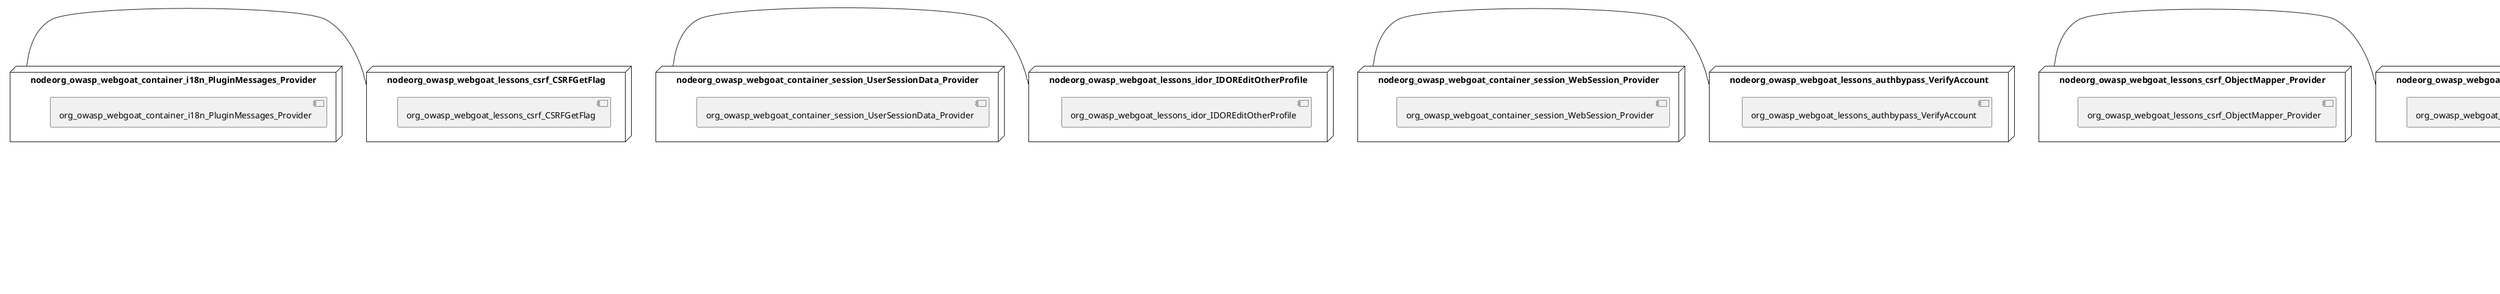 @startuml
skinparam fixCircleLabelOverlapping true
skinparam componentStyle uml2
node nodeorg_owasp_webgoat {
component org_owasp_webgoat {
[org_owasp_webgoat_container_report_ReportCardController] [[webgoat-webgoat.system#_Rd6PCohBEe-S_qKQpdxaLQ]]
[org_owasp_webgoat_container_service_LessonMenuService] [[webgoat-webgoat.system#_Rd6PCohBEe-S_qKQpdxaLQ]]
[org_owasp_webgoat_container_service_LessonProgressService] [[webgoat-webgoat.system#_Rd6PCohBEe-S_qKQpdxaLQ]]
[org_owasp_webgoat_container_service_RestartLessonService] [[webgoat-webgoat.system#_Rd6PCohBEe-S_qKQpdxaLQ]]
[org_owasp_webgoat_container_users_Scoreboard] [[webgoat-webgoat.system#_Rd6PCohBEe-S_qKQpdxaLQ]]
[org_owasp_webgoat_container_users_UserProgressRepository] [[webgoat-webgoat.system#_Rd6PCohBEe-S_qKQpdxaLQ]]
[org_owasp_webgoat_container_users_UserRepository] [[webgoat-webgoat.system#_Rd6PCohBEe-S_qKQpdxaLQ]]
[org_owasp_webgoat_container_users_UserService] [[webgoat-webgoat.system#_Rd6PCohBEe-S_qKQpdxaLQ]]
[org_owasp_webgoat_lessons_csrf_CSRFLogin] [[webgoat-webgoat.system#_Rd6PCohBEe-S_qKQpdxaLQ]]
[org_owasp_webgoat_webwolf_user_UserRepository] [[webgoat-webgoat.system#_Rd6PCohBEe-S_qKQpdxaLQ]]
[org_owasp_webgoat_webwolf_user_UserService] [[webgoat-webgoat.system#_Rd6PCohBEe-S_qKQpdxaLQ]]
}
}
node nodeorg_owasp_webgoat_lessons_hijacksession {
component org_owasp_webgoat_lessons_hijacksession {
[org_owasp_webgoat_lessons_hijacksession_HijackSessionAssignment] [[webgoat-webgoat.system#_Rd6PCohBEe-S_qKQpdxaLQ]]
[org_owasp_webgoat_lessons_hijacksession_cas_HijackSessionAuthenticationProvider] [[webgoat-webgoat.system#_Rd6PCohBEe-S_qKQpdxaLQ]]
}
}
node nodeorg_owasp_webgoat_lessons_passwordreset {
component org_owasp_webgoat_lessons_passwordreset {
[org_owasp_webgoat_lessons_passwordreset_SecurityQuestionAssignment] [[webgoat-webgoat.system#_Rd6PCohBEe-S_qKQpdxaLQ]]
[org_owasp_webgoat_lessons_passwordreset_TriedQuestions] [[webgoat-webgoat.system#_Rd6PCohBEe-S_qKQpdxaLQ]]
}
}
node nodeorg_owasp_webgoat_lessons_xxe {
component org_owasp_webgoat_lessons_xxe {
[org_owasp_webgoat_lessons_xxe_CommentsCache] [[webgoat-webgoat.system#_Rd6PCohBEe-S_qKQpdxaLQ]]
[org_owasp_webgoat_lessons_xxe_ContentTypeAssignment] [[webgoat-webgoat.system#_Rd6PCohBEe-S_qKQpdxaLQ]]
[org_owasp_webgoat_lessons_xxe_SimpleXXE] [[webgoat-webgoat.system#_Rd6PCohBEe-S_qKQpdxaLQ]]
}
}
node nodeorg_owasp_webgoat_webwolf_mailbox {
component org_owasp_webgoat_webwolf_mailbox {
[org_owasp_webgoat_webwolf_mailbox_MailboxController] [[webgoat-webgoat.system#_Rd6PCohBEe-S_qKQpdxaLQ]]
[org_owasp_webgoat_webwolf_mailbox_MailboxRepository] [[webgoat-webgoat.system#_Rd6PCohBEe-S_qKQpdxaLQ]]
}
}
node nodeorg_owasp_webgoat_container_HammerHead {
[org_owasp_webgoat_container_HammerHead] [[webgoat-webgoat.system#_Rd6PCohBEe-S_qKQpdxaLQ]]
}
node nodeorg_owasp_webgoat_container_WebWolfRedirect {
[org_owasp_webgoat_container_WebWolfRedirect] [[webgoat-webgoat.system#_Rd6PCohBEe-S_qKQpdxaLQ]]
}
node nodeorg_owasp_webgoat_container_controller_StartLesson {
[org_owasp_webgoat_container_controller_StartLesson] [[webgoat-webgoat.system#_Rd6PCohBEe-S_qKQpdxaLQ]]
}
node nodeorg_owasp_webgoat_container_controller_Welcome {
[org_owasp_webgoat_container_controller_Welcome] [[webgoat-webgoat.system#_Rd6PCohBEe-S_qKQpdxaLQ]]
}
node nodeorg_owasp_webgoat_container_i18n_PluginMessages_Provider {
[org_owasp_webgoat_container_i18n_PluginMessages_Provider] [[webgoat-webgoat.system#_Rd6PCohBEe-S_qKQpdxaLQ]]
}
node nodeorg_owasp_webgoat_container_service_EnvironmentService {
[org_owasp_webgoat_container_service_EnvironmentService] [[webgoat-webgoat.system#_Rd6PCohBEe-S_qKQpdxaLQ]]
}
node nodeorg_owasp_webgoat_container_service_HintService {
[org_owasp_webgoat_container_service_HintService] [[webgoat-webgoat.system#_Rd6PCohBEe-S_qKQpdxaLQ]]
}
node nodeorg_owasp_webgoat_container_service_LabelDebugService {
[org_owasp_webgoat_container_service_LabelDebugService] [[webgoat-webgoat.system#_Rd6PCohBEe-S_qKQpdxaLQ]]
}
node nodeorg_owasp_webgoat_container_service_LabelService {
[org_owasp_webgoat_container_service_LabelService] [[webgoat-webgoat.system#_Rd6PCohBEe-S_qKQpdxaLQ]]
}
node nodeorg_owasp_webgoat_container_service_LessonInfoService {
[org_owasp_webgoat_container_service_LessonInfoService] [[webgoat-webgoat.system#_Rd6PCohBEe-S_qKQpdxaLQ]]
}
node nodeorg_owasp_webgoat_container_service_LessonTitleService {
[org_owasp_webgoat_container_service_LessonTitleService] [[webgoat-webgoat.system#_Rd6PCohBEe-S_qKQpdxaLQ]]
}
node nodeorg_owasp_webgoat_container_service_SessionService {
[org_owasp_webgoat_container_service_SessionService] [[webgoat-webgoat.system#_Rd6PCohBEe-S_qKQpdxaLQ]]
}
node nodeorg_owasp_webgoat_container_session_UserSessionData_Provider {
[org_owasp_webgoat_container_session_UserSessionData_Provider] [[webgoat-webgoat.system#_Rd6PCohBEe-S_qKQpdxaLQ]]
}
node nodeorg_owasp_webgoat_container_session_WebSession_Provider {
[org_owasp_webgoat_container_session_WebSession_Provider] [[webgoat-webgoat.system#_Rd6PCohBEe-S_qKQpdxaLQ]]
}
node nodeorg_owasp_webgoat_container_users_RegistrationController {
[org_owasp_webgoat_container_users_RegistrationController] [[webgoat-webgoat.system#_Rd6PCohBEe-S_qKQpdxaLQ]]
}
node nodeorg_owasp_webgoat_lessons_authbypass_VerifyAccount {
[org_owasp_webgoat_lessons_authbypass_VerifyAccount] [[webgoat-webgoat.system#_Rd6PCohBEe-S_qKQpdxaLQ]]
}
node nodeorg_owasp_webgoat_lessons_bypassrestrictions_BypassRestrictionsFieldRestrictions {
[org_owasp_webgoat_lessons_bypassrestrictions_BypassRestrictionsFieldRestrictions] [[webgoat-webgoat.system#_Rd6PCohBEe-S_qKQpdxaLQ]]
}
node nodeorg_owasp_webgoat_lessons_bypassrestrictions_BypassRestrictionsFrontendValidation {
[org_owasp_webgoat_lessons_bypassrestrictions_BypassRestrictionsFrontendValidation] [[webgoat-webgoat.system#_Rd6PCohBEe-S_qKQpdxaLQ]]
}
node nodeorg_owasp_webgoat_lessons_challenges_FlagController {
[org_owasp_webgoat_lessons_challenges_FlagController] [[webgoat-webgoat.system#_Rd6PCohBEe-S_qKQpdxaLQ]]
}
node nodeorg_owasp_webgoat_lessons_challenges_challenge1_Assignment1 {
[org_owasp_webgoat_lessons_challenges_challenge1_Assignment1] [[webgoat-webgoat.system#_Rd6PCohBEe-S_qKQpdxaLQ]]
}
node nodeorg_owasp_webgoat_lessons_challenges_challenge1_ImageServlet {
[org_owasp_webgoat_lessons_challenges_challenge1_ImageServlet] [[webgoat-webgoat.system#_Rd6PCohBEe-S_qKQpdxaLQ]]
}
node nodeorg_owasp_webgoat_lessons_challenges_challenge5_Assignment5 {
[org_owasp_webgoat_lessons_challenges_challenge5_Assignment5] [[webgoat-webgoat.system#_Rd6PCohBEe-S_qKQpdxaLQ]]
}
node nodeorg_owasp_webgoat_lessons_challenges_challenge7_Assignment7 {
[org_owasp_webgoat_lessons_challenges_challenge7_Assignment7] [[webgoat-webgoat.system#_Rd6PCohBEe-S_qKQpdxaLQ]]
}
node nodeorg_owasp_webgoat_lessons_challenges_challenge8_Assignment8 {
[org_owasp_webgoat_lessons_challenges_challenge8_Assignment8] [[webgoat-webgoat.system#_Rd6PCohBEe-S_qKQpdxaLQ]]
}
node nodeorg_owasp_webgoat_lessons_chromedevtools_NetworkDummy {
[org_owasp_webgoat_lessons_chromedevtools_NetworkDummy] [[webgoat-webgoat.system#_Rd6PCohBEe-S_qKQpdxaLQ]]
}
node nodeorg_owasp_webgoat_lessons_chromedevtools_NetworkLesson {
[org_owasp_webgoat_lessons_chromedevtools_NetworkLesson] [[webgoat-webgoat.system#_Rd6PCohBEe-S_qKQpdxaLQ]]
}
node nodeorg_owasp_webgoat_lessons_cia_CIAQuiz {
[org_owasp_webgoat_lessons_cia_CIAQuiz] [[webgoat-webgoat.system#_Rd6PCohBEe-S_qKQpdxaLQ]]
}
node nodeorg_owasp_webgoat_lessons_clientsidefiltering_ClientSideFilteringAssignment {
[org_owasp_webgoat_lessons_clientsidefiltering_ClientSideFilteringAssignment] [[webgoat-webgoat.system#_Rd6PCohBEe-S_qKQpdxaLQ]]
}
node nodeorg_owasp_webgoat_lessons_clientsidefiltering_ClientSideFilteringFreeAssignment {
[org_owasp_webgoat_lessons_clientsidefiltering_ClientSideFilteringFreeAssignment] [[webgoat-webgoat.system#_Rd6PCohBEe-S_qKQpdxaLQ]]
}
node nodeorg_owasp_webgoat_lessons_clientsidefiltering_Salaries {
[org_owasp_webgoat_lessons_clientsidefiltering_Salaries] [[webgoat-webgoat.system#_Rd6PCohBEe-S_qKQpdxaLQ]]
}
node nodeorg_owasp_webgoat_lessons_clientsidefiltering_ShopEndpoint {
[org_owasp_webgoat_lessons_clientsidefiltering_ShopEndpoint] [[webgoat-webgoat.system#_Rd6PCohBEe-S_qKQpdxaLQ]]
}
node nodeorg_owasp_webgoat_lessons_cryptography_EncodingAssignment {
[org_owasp_webgoat_lessons_cryptography_EncodingAssignment] [[webgoat-webgoat.system#_Rd6PCohBEe-S_qKQpdxaLQ]]
}
node nodeorg_owasp_webgoat_lessons_cryptography_HashingAssignment {
[org_owasp_webgoat_lessons_cryptography_HashingAssignment] [[webgoat-webgoat.system#_Rd6PCohBEe-S_qKQpdxaLQ]]
}
node nodeorg_owasp_webgoat_lessons_cryptography_SecureDefaultsAssignment {
[org_owasp_webgoat_lessons_cryptography_SecureDefaultsAssignment] [[webgoat-webgoat.system#_Rd6PCohBEe-S_qKQpdxaLQ]]
}
node nodeorg_owasp_webgoat_lessons_cryptography_SigningAssignment {
[org_owasp_webgoat_lessons_cryptography_SigningAssignment] [[webgoat-webgoat.system#_Rd6PCohBEe-S_qKQpdxaLQ]]
}
node nodeorg_owasp_webgoat_lessons_cryptography_XOREncodingAssignment {
[org_owasp_webgoat_lessons_cryptography_XOREncodingAssignment] [[webgoat-webgoat.system#_Rd6PCohBEe-S_qKQpdxaLQ]]
}
node nodeorg_owasp_webgoat_lessons_csrf_CSRFConfirmFlag1 {
[org_owasp_webgoat_lessons_csrf_CSRFConfirmFlag1] [[webgoat-webgoat.system#_Rd6PCohBEe-S_qKQpdxaLQ]]
}
node nodeorg_owasp_webgoat_lessons_csrf_CSRFFeedback {
[org_owasp_webgoat_lessons_csrf_CSRFFeedback] [[webgoat-webgoat.system#_Rd6PCohBEe-S_qKQpdxaLQ]]
}
node nodeorg_owasp_webgoat_lessons_csrf_CSRFGetFlag {
[org_owasp_webgoat_lessons_csrf_CSRFGetFlag] [[webgoat-webgoat.system#_Rd6PCohBEe-S_qKQpdxaLQ]]
}
node nodeorg_owasp_webgoat_lessons_csrf_ForgedReviews {
[org_owasp_webgoat_lessons_csrf_ForgedReviews] [[webgoat-webgoat.system#_Rd6PCohBEe-S_qKQpdxaLQ]]
}
node nodeorg_owasp_webgoat_lessons_csrf_ObjectMapper_Provider {
[org_owasp_webgoat_lessons_csrf_ObjectMapper_Provider] [[webgoat-webgoat.system#_Rd6PCohBEe-S_qKQpdxaLQ]]
}
node nodeorg_owasp_webgoat_lessons_deserialization_InsecureDeserializationTask {
[org_owasp_webgoat_lessons_deserialization_InsecureDeserializationTask] [[webgoat-webgoat.system#_Rd6PCohBEe-S_qKQpdxaLQ]]
}
node nodeorg_owasp_webgoat_lessons_htmltampering_HtmlTamperingTask {
[org_owasp_webgoat_lessons_htmltampering_HtmlTamperingTask] [[webgoat-webgoat.system#_Rd6PCohBEe-S_qKQpdxaLQ]]
}
node nodeorg_owasp_webgoat_lessons_httpbasics_HttpBasicsLesson {
[org_owasp_webgoat_lessons_httpbasics_HttpBasicsLesson] [[webgoat-webgoat.system#_Rd6PCohBEe-S_qKQpdxaLQ]]
}
node nodeorg_owasp_webgoat_lessons_httpbasics_HttpBasicsQuiz {
[org_owasp_webgoat_lessons_httpbasics_HttpBasicsQuiz] [[webgoat-webgoat.system#_Rd6PCohBEe-S_qKQpdxaLQ]]
}
node nodeorg_owasp_webgoat_lessons_httpproxies_HttpBasicsInterceptRequest {
[org_owasp_webgoat_lessons_httpproxies_HttpBasicsInterceptRequest] [[webgoat-webgoat.system#_Rd6PCohBEe-S_qKQpdxaLQ]]
}
node nodeorg_owasp_webgoat_lessons_idor_IDORDiffAttributes {
[org_owasp_webgoat_lessons_idor_IDORDiffAttributes] [[webgoat-webgoat.system#_Rd6PCohBEe-S_qKQpdxaLQ]]
}
node nodeorg_owasp_webgoat_lessons_idor_IDOREditOtherProfile {
[org_owasp_webgoat_lessons_idor_IDOREditOtherProfile] [[webgoat-webgoat.system#_Rd6PCohBEe-S_qKQpdxaLQ]]
}
node nodeorg_owasp_webgoat_lessons_idor_IDORLogin {
[org_owasp_webgoat_lessons_idor_IDORLogin] [[webgoat-webgoat.system#_Rd6PCohBEe-S_qKQpdxaLQ]]
}
node nodeorg_owasp_webgoat_lessons_idor_IDORViewOtherProfile {
[org_owasp_webgoat_lessons_idor_IDORViewOtherProfile] [[webgoat-webgoat.system#_Rd6PCohBEe-S_qKQpdxaLQ]]
}
node nodeorg_owasp_webgoat_lessons_idor_IDORViewOwnProfile {
[org_owasp_webgoat_lessons_idor_IDORViewOwnProfile] [[webgoat-webgoat.system#_Rd6PCohBEe-S_qKQpdxaLQ]]
}
node nodeorg_owasp_webgoat_lessons_idor_IDORViewOwnProfileAltUrl {
[org_owasp_webgoat_lessons_idor_IDORViewOwnProfileAltUrl] [[webgoat-webgoat.system#_Rd6PCohBEe-S_qKQpdxaLQ]]
}
node nodeorg_owasp_webgoat_lessons_insecurelogin_InsecureLoginTask {
[org_owasp_webgoat_lessons_insecurelogin_InsecureLoginTask] [[webgoat-webgoat.system#_Rd6PCohBEe-S_qKQpdxaLQ]]
}
node nodeorg_owasp_webgoat_lessons_jwt_JWTDecodeEndpoint {
[org_owasp_webgoat_lessons_jwt_JWTDecodeEndpoint] [[webgoat-webgoat.system#_Rd6PCohBEe-S_qKQpdxaLQ]]
}
node nodeorg_owasp_webgoat_lessons_jwt_JWTQuiz {
[org_owasp_webgoat_lessons_jwt_JWTQuiz] [[webgoat-webgoat.system#_Rd6PCohBEe-S_qKQpdxaLQ]]
}
node nodeorg_owasp_webgoat_lessons_jwt_JWTRefreshEndpoint {
[org_owasp_webgoat_lessons_jwt_JWTRefreshEndpoint] [[webgoat-webgoat.system#_Rd6PCohBEe-S_qKQpdxaLQ]]
}
node nodeorg_owasp_webgoat_lessons_jwt_JWTSecretKeyEndpoint {
[org_owasp_webgoat_lessons_jwt_JWTSecretKeyEndpoint] [[webgoat-webgoat.system#_Rd6PCohBEe-S_qKQpdxaLQ]]
}
node nodeorg_owasp_webgoat_lessons_jwt_JWTVotesEndpoint {
[org_owasp_webgoat_lessons_jwt_JWTVotesEndpoint] [[webgoat-webgoat.system#_Rd6PCohBEe-S_qKQpdxaLQ]]
}
node nodeorg_owasp_webgoat_lessons_jwt_claimmisuse_JWTHeaderJKUEndpoint {
[org_owasp_webgoat_lessons_jwt_claimmisuse_JWTHeaderJKUEndpoint] [[webgoat-webgoat.system#_Rd6PCohBEe-S_qKQpdxaLQ]]
}
node nodeorg_owasp_webgoat_lessons_jwt_claimmisuse_JWTHeaderKIDEndpoint {
[org_owasp_webgoat_lessons_jwt_claimmisuse_JWTHeaderKIDEndpoint] [[webgoat-webgoat.system#_Rd6PCohBEe-S_qKQpdxaLQ]]
}
node nodeorg_owasp_webgoat_lessons_lessontemplate_SampleAttack {
[org_owasp_webgoat_lessons_lessontemplate_SampleAttack] [[webgoat-webgoat.system#_Rd6PCohBEe-S_qKQpdxaLQ]]
}
node nodeorg_owasp_webgoat_lessons_logging_LogBleedingTask {
[org_owasp_webgoat_lessons_logging_LogBleedingTask] [[webgoat-webgoat.system#_Rd6PCohBEe-S_qKQpdxaLQ]]
}
node nodeorg_owasp_webgoat_lessons_logging_LogSpoofingTask {
[org_owasp_webgoat_lessons_logging_LogSpoofingTask] [[webgoat-webgoat.system#_Rd6PCohBEe-S_qKQpdxaLQ]]
}
node nodeorg_owasp_webgoat_lessons_missingac_MissingFunctionACHiddenMenus {
[org_owasp_webgoat_lessons_missingac_MissingFunctionACHiddenMenus] [[webgoat-webgoat.system#_Rd6PCohBEe-S_qKQpdxaLQ]]
}
node nodeorg_owasp_webgoat_lessons_missingac_MissingFunctionACUsers {
[org_owasp_webgoat_lessons_missingac_MissingFunctionACUsers] [[webgoat-webgoat.system#_Rd6PCohBEe-S_qKQpdxaLQ]]
}
node nodeorg_owasp_webgoat_lessons_missingac_MissingFunctionACYourHash {
[org_owasp_webgoat_lessons_missingac_MissingFunctionACYourHash] [[webgoat-webgoat.system#_Rd6PCohBEe-S_qKQpdxaLQ]]
}
node nodeorg_owasp_webgoat_lessons_missingac_MissingFunctionACYourHashAdmin {
[org_owasp_webgoat_lessons_missingac_MissingFunctionACYourHashAdmin] [[webgoat-webgoat.system#_Rd6PCohBEe-S_qKQpdxaLQ]]
}
node nodeorg_owasp_webgoat_lessons_passwordreset_QuestionsAssignment {
[org_owasp_webgoat_lessons_passwordreset_QuestionsAssignment] [[webgoat-webgoat.system#_Rd6PCohBEe-S_qKQpdxaLQ]]
}
node nodeorg_owasp_webgoat_lessons_passwordreset_ResetLinkAssignment {
[org_owasp_webgoat_lessons_passwordreset_ResetLinkAssignment] [[webgoat-webgoat.system#_Rd6PCohBEe-S_qKQpdxaLQ]]
}
node nodeorg_owasp_webgoat_lessons_passwordreset_ResetLinkAssignmentForgotPassword {
[org_owasp_webgoat_lessons_passwordreset_ResetLinkAssignmentForgotPassword] [[webgoat-webgoat.system#_Rd6PCohBEe-S_qKQpdxaLQ]]
}
node nodeorg_owasp_webgoat_lessons_passwordreset_SimpleMailAssignment {
[org_owasp_webgoat_lessons_passwordreset_SimpleMailAssignment] [[webgoat-webgoat.system#_Rd6PCohBEe-S_qKQpdxaLQ]]
}
node nodeorg_owasp_webgoat_lessons_pathtraversal_ProfileUpload {
[org_owasp_webgoat_lessons_pathtraversal_ProfileUpload] [[webgoat-webgoat.system#_Rd6PCohBEe-S_qKQpdxaLQ]]
}
node nodeorg_owasp_webgoat_lessons_pathtraversal_ProfileUploadFix {
[org_owasp_webgoat_lessons_pathtraversal_ProfileUploadFix] [[webgoat-webgoat.system#_Rd6PCohBEe-S_qKQpdxaLQ]]
}
node nodeorg_owasp_webgoat_lessons_pathtraversal_ProfileUploadRemoveUserInput {
[org_owasp_webgoat_lessons_pathtraversal_ProfileUploadRemoveUserInput] [[webgoat-webgoat.system#_Rd6PCohBEe-S_qKQpdxaLQ]]
}
node nodeorg_owasp_webgoat_lessons_pathtraversal_ProfileUploadRetrieval {
[org_owasp_webgoat_lessons_pathtraversal_ProfileUploadRetrieval] [[webgoat-webgoat.system#_Rd6PCohBEe-S_qKQpdxaLQ]]
}
node nodeorg_owasp_webgoat_lessons_pathtraversal_ProfileZipSlip {
[org_owasp_webgoat_lessons_pathtraversal_ProfileZipSlip] [[webgoat-webgoat.system#_Rd6PCohBEe-S_qKQpdxaLQ]]
}
node nodeorg_owasp_webgoat_lessons_securepasswords_SecurePasswordsAssignment {
[org_owasp_webgoat_lessons_securepasswords_SecurePasswordsAssignment] [[webgoat-webgoat.system#_Rd6PCohBEe-S_qKQpdxaLQ]]
}
node nodeorg_owasp_webgoat_lessons_spoofcookie_SpoofCookieAssignment {
[org_owasp_webgoat_lessons_spoofcookie_SpoofCookieAssignment] [[webgoat-webgoat.system#_Rd6PCohBEe-S_qKQpdxaLQ]]
}
node nodeorg_owasp_webgoat_lessons_sqlinjection_advanced_SqlInjectionChallenge {
[org_owasp_webgoat_lessons_sqlinjection_advanced_SqlInjectionChallenge] [[webgoat-webgoat.system#_Rd6PCohBEe-S_qKQpdxaLQ]]
}
node nodeorg_owasp_webgoat_lessons_sqlinjection_advanced_SqlInjectionChallengeLogin {
[org_owasp_webgoat_lessons_sqlinjection_advanced_SqlInjectionChallengeLogin] [[webgoat-webgoat.system#_Rd6PCohBEe-S_qKQpdxaLQ]]
}
node nodeorg_owasp_webgoat_lessons_sqlinjection_advanced_SqlInjectionLesson6a {
[org_owasp_webgoat_lessons_sqlinjection_advanced_SqlInjectionLesson6a] [[webgoat-webgoat.system#_Rd6PCohBEe-S_qKQpdxaLQ]]
}
node nodeorg_owasp_webgoat_lessons_sqlinjection_advanced_SqlInjectionLesson6b {
[org_owasp_webgoat_lessons_sqlinjection_advanced_SqlInjectionLesson6b] [[webgoat-webgoat.system#_Rd6PCohBEe-S_qKQpdxaLQ]]
}
node nodeorg_owasp_webgoat_lessons_sqlinjection_advanced_SqlInjectionQuiz {
[org_owasp_webgoat_lessons_sqlinjection_advanced_SqlInjectionQuiz] [[webgoat-webgoat.system#_Rd6PCohBEe-S_qKQpdxaLQ]]
}
node nodeorg_owasp_webgoat_lessons_sqlinjection_introduction_SqlInjectionLesson10 {
[org_owasp_webgoat_lessons_sqlinjection_introduction_SqlInjectionLesson10] [[webgoat-webgoat.system#_Rd6PCohBEe-S_qKQpdxaLQ]]
}
node nodeorg_owasp_webgoat_lessons_sqlinjection_introduction_SqlInjectionLesson2 {
[org_owasp_webgoat_lessons_sqlinjection_introduction_SqlInjectionLesson2] [[webgoat-webgoat.system#_Rd6PCohBEe-S_qKQpdxaLQ]]
}
node nodeorg_owasp_webgoat_lessons_sqlinjection_introduction_SqlInjectionLesson3 {
[org_owasp_webgoat_lessons_sqlinjection_introduction_SqlInjectionLesson3] [[webgoat-webgoat.system#_Rd6PCohBEe-S_qKQpdxaLQ]]
}
node nodeorg_owasp_webgoat_lessons_sqlinjection_introduction_SqlInjectionLesson4 {
[org_owasp_webgoat_lessons_sqlinjection_introduction_SqlInjectionLesson4] [[webgoat-webgoat.system#_Rd6PCohBEe-S_qKQpdxaLQ]]
}
node nodeorg_owasp_webgoat_lessons_sqlinjection_introduction_SqlInjectionLesson5 {
[org_owasp_webgoat_lessons_sqlinjection_introduction_SqlInjectionLesson5] [[webgoat-webgoat.system#_Rd6PCohBEe-S_qKQpdxaLQ]]
}
node nodeorg_owasp_webgoat_lessons_sqlinjection_introduction_SqlInjectionLesson5a {
[org_owasp_webgoat_lessons_sqlinjection_introduction_SqlInjectionLesson5a] [[webgoat-webgoat.system#_Rd6PCohBEe-S_qKQpdxaLQ]]
}
node nodeorg_owasp_webgoat_lessons_sqlinjection_introduction_SqlInjectionLesson5b {
[org_owasp_webgoat_lessons_sqlinjection_introduction_SqlInjectionLesson5b] [[webgoat-webgoat.system#_Rd6PCohBEe-S_qKQpdxaLQ]]
}
node nodeorg_owasp_webgoat_lessons_sqlinjection_introduction_SqlInjectionLesson8 {
[org_owasp_webgoat_lessons_sqlinjection_introduction_SqlInjectionLesson8] [[webgoat-webgoat.system#_Rd6PCohBEe-S_qKQpdxaLQ]]
}
node nodeorg_owasp_webgoat_lessons_sqlinjection_introduction_SqlInjectionLesson9 {
[org_owasp_webgoat_lessons_sqlinjection_introduction_SqlInjectionLesson9] [[webgoat-webgoat.system#_Rd6PCohBEe-S_qKQpdxaLQ]]
}
node nodeorg_owasp_webgoat_lessons_sqlinjection_mitigation_Servers {
[org_owasp_webgoat_lessons_sqlinjection_mitigation_Servers] [[webgoat-webgoat.system#_Rd6PCohBEe-S_qKQpdxaLQ]]
}
node nodeorg_owasp_webgoat_lessons_sqlinjection_mitigation_SqlInjectionLesson10a {
[org_owasp_webgoat_lessons_sqlinjection_mitigation_SqlInjectionLesson10a] [[webgoat-webgoat.system#_Rd6PCohBEe-S_qKQpdxaLQ]]
}
node nodeorg_owasp_webgoat_lessons_sqlinjection_mitigation_SqlInjectionLesson10b {
[org_owasp_webgoat_lessons_sqlinjection_mitigation_SqlInjectionLesson10b] [[webgoat-webgoat.system#_Rd6PCohBEe-S_qKQpdxaLQ]]
}
node nodeorg_owasp_webgoat_lessons_sqlinjection_mitigation_SqlInjectionLesson13 {
[org_owasp_webgoat_lessons_sqlinjection_mitigation_SqlInjectionLesson13] [[webgoat-webgoat.system#_Rd6PCohBEe-S_qKQpdxaLQ]]
}
node nodeorg_owasp_webgoat_lessons_sqlinjection_mitigation_SqlOnlyInputValidation {
[org_owasp_webgoat_lessons_sqlinjection_mitigation_SqlOnlyInputValidation] [[webgoat-webgoat.system#_Rd6PCohBEe-S_qKQpdxaLQ]]
}
node nodeorg_owasp_webgoat_lessons_sqlinjection_mitigation_SqlOnlyInputValidationOnKeywords {
[org_owasp_webgoat_lessons_sqlinjection_mitigation_SqlOnlyInputValidationOnKeywords] [[webgoat-webgoat.system#_Rd6PCohBEe-S_qKQpdxaLQ]]
}
node nodeorg_owasp_webgoat_lessons_ssrf_SSRFTask1 {
[org_owasp_webgoat_lessons_ssrf_SSRFTask1] [[webgoat-webgoat.system#_Rd6PCohBEe-S_qKQpdxaLQ]]
}
node nodeorg_owasp_webgoat_lessons_ssrf_SSRFTask2 {
[org_owasp_webgoat_lessons_ssrf_SSRFTask2] [[webgoat-webgoat.system#_Rd6PCohBEe-S_qKQpdxaLQ]]
}
node nodeorg_owasp_webgoat_lessons_vulnerablecomponents_VulnerableComponentsLesson {
[org_owasp_webgoat_lessons_vulnerablecomponents_VulnerableComponentsLesson] [[webgoat-webgoat.system#_Rd6PCohBEe-S_qKQpdxaLQ]]
}
node nodeorg_owasp_webgoat_lessons_webwolfintroduction_LandingAssignment {
[org_owasp_webgoat_lessons_webwolfintroduction_LandingAssignment] [[webgoat-webgoat.system#_Rd6PCohBEe-S_qKQpdxaLQ]]
}
node nodeorg_owasp_webgoat_lessons_webwolfintroduction_MailAssignment {
[org_owasp_webgoat_lessons_webwolfintroduction_MailAssignment] [[webgoat-webgoat.system#_Rd6PCohBEe-S_qKQpdxaLQ]]
}
node nodeorg_owasp_webgoat_lessons_xss_CrossSiteScriptingLesson1 {
[org_owasp_webgoat_lessons_xss_CrossSiteScriptingLesson1] [[webgoat-webgoat.system#_Rd6PCohBEe-S_qKQpdxaLQ]]
}
node nodeorg_owasp_webgoat_lessons_xss_CrossSiteScriptingLesson3 {
[org_owasp_webgoat_lessons_xss_CrossSiteScriptingLesson3] [[webgoat-webgoat.system#_Rd6PCohBEe-S_qKQpdxaLQ]]
}
node nodeorg_owasp_webgoat_lessons_xss_CrossSiteScriptingLesson4 {
[org_owasp_webgoat_lessons_xss_CrossSiteScriptingLesson4] [[webgoat-webgoat.system#_Rd6PCohBEe-S_qKQpdxaLQ]]
}
node nodeorg_owasp_webgoat_lessons_xss_CrossSiteScriptingLesson5a {
[org_owasp_webgoat_lessons_xss_CrossSiteScriptingLesson5a] [[webgoat-webgoat.system#_Rd6PCohBEe-S_qKQpdxaLQ]]
}
node nodeorg_owasp_webgoat_lessons_xss_CrossSiteScriptingLesson6a {
[org_owasp_webgoat_lessons_xss_CrossSiteScriptingLesson6a] [[webgoat-webgoat.system#_Rd6PCohBEe-S_qKQpdxaLQ]]
}
node nodeorg_owasp_webgoat_lessons_xss_CrossSiteScriptingQuiz {
[org_owasp_webgoat_lessons_xss_CrossSiteScriptingQuiz] [[webgoat-webgoat.system#_Rd6PCohBEe-S_qKQpdxaLQ]]
}
node nodeorg_owasp_webgoat_lessons_xss_DOMCrossSiteScripting {
[org_owasp_webgoat_lessons_xss_DOMCrossSiteScripting] [[webgoat-webgoat.system#_Rd6PCohBEe-S_qKQpdxaLQ]]
}
node nodeorg_owasp_webgoat_lessons_xss_DOMCrossSiteScriptingVerifier {
[org_owasp_webgoat_lessons_xss_DOMCrossSiteScriptingVerifier] [[webgoat-webgoat.system#_Rd6PCohBEe-S_qKQpdxaLQ]]
}
node nodeorg_owasp_webgoat_lessons_xss_stored_StoredCrossSiteScriptingVerifier {
[org_owasp_webgoat_lessons_xss_stored_StoredCrossSiteScriptingVerifier] [[webgoat-webgoat.system#_Rd6PCohBEe-S_qKQpdxaLQ]]
}
node nodeorg_owasp_webgoat_lessons_xss_stored_StoredXssComments {
[org_owasp_webgoat_lessons_xss_stored_StoredXssComments] [[webgoat-webgoat.system#_Rd6PCohBEe-S_qKQpdxaLQ]]
}
node nodeorg_owasp_webgoat_lessons_xxe_BlindSendFileAssignment {
[org_owasp_webgoat_lessons_xxe_BlindSendFileAssignment] [[webgoat-webgoat.system#_Rd6PCohBEe-S_qKQpdxaLQ]]
}
node nodeorg_owasp_webgoat_lessons_xxe_CommentsEndpoint {
[org_owasp_webgoat_lessons_xxe_CommentsEndpoint] [[webgoat-webgoat.system#_Rd6PCohBEe-S_qKQpdxaLQ]]
}
node nodeorg_owasp_webgoat_webwolf_FileServer {
[org_owasp_webgoat_webwolf_FileServer] [[webgoat-webgoat.system#_Rd6PCohBEe-S_qKQpdxaLQ]]
}
node nodeorg_owasp_webgoat_webwolf_jwt_JWTController {
[org_owasp_webgoat_webwolf_jwt_JWTController] [[webgoat-webgoat.system#_Rd6PCohBEe-S_qKQpdxaLQ]]
}
node nodeorg_owasp_webgoat_webwolf_requests_LandingPage {
[org_owasp_webgoat_webwolf_requests_LandingPage] [[webgoat-webgoat.system#_Rd6PCohBEe-S_qKQpdxaLQ]]
}
node nodeorg_owasp_webgoat_webwolf_requests_Requests {
[org_owasp_webgoat_webwolf_requests_Requests] [[webgoat-webgoat.system#_Rd6PCohBEe-S_qKQpdxaLQ]]
}
[nodeorg_owasp_webgoat_container_i18n_PluginMessages_Provider] - [nodeorg_owasp_webgoat_lessons_csrf_CSRFGetFlag]
[nodeorg_owasp_webgoat_container_session_UserSessionData_Provider] - [nodeorg_owasp_webgoat_lessons_idor_IDOREditOtherProfile]
[nodeorg_owasp_webgoat_container_session_WebSession_Provider] - [nodeorg_owasp_webgoat_lessons_authbypass_VerifyAccount]
[nodeorg_owasp_webgoat_lessons_csrf_ObjectMapper_Provider] - [nodeorg_owasp_webgoat_lessons_csrf_CSRFFeedback]

@enduml
